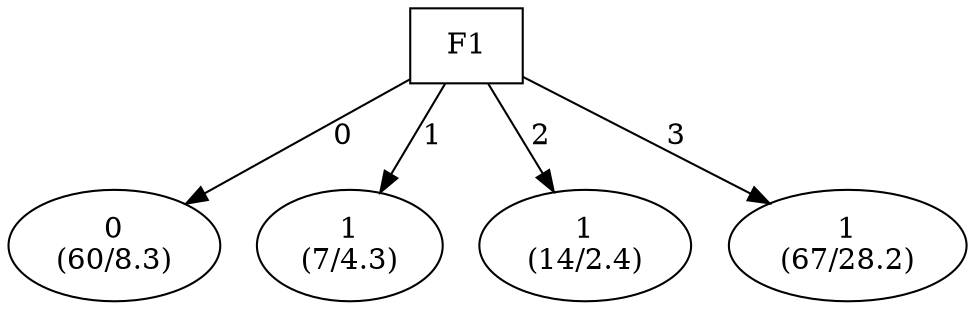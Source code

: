 digraph YaDT {
n0 [ shape=box, label="F1\n"]
n0 -> n1 [label="0"]
n1 [ shape=ellipse, label="0\n(60/8.3)"]
n0 -> n2 [label="1"]
n2 [ shape=ellipse, label="1\n(7/4.3)"]
n0 -> n3 [label="2"]
n3 [ shape=ellipse, label="1\n(14/2.4)"]
n0 -> n4 [label="3"]
n4 [ shape=ellipse, label="1\n(67/28.2)"]
}
